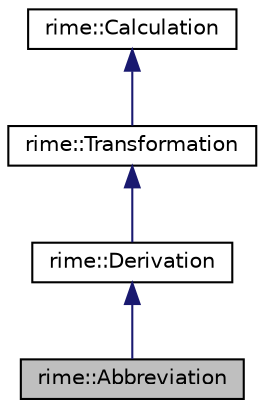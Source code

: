 digraph "rime::Abbreviation"
{
  edge [fontname="Helvetica",fontsize="10",labelfontname="Helvetica",labelfontsize="10"];
  node [fontname="Helvetica",fontsize="10",shape=record];
  Node1 [label="rime::Abbreviation",height=0.2,width=0.4,color="black", fillcolor="grey75", style="filled" fontcolor="black"];
  Node2 -> Node1 [dir="back",color="midnightblue",fontsize="10",style="solid",fontname="Helvetica"];
  Node2 [label="rime::Derivation",height=0.2,width=0.4,color="black", fillcolor="white", style="filled",URL="$a00051.html"];
  Node3 -> Node2 [dir="back",color="midnightblue",fontsize="10",style="solid",fontname="Helvetica"];
  Node3 [label="rime::Transformation",height=0.2,width=0.4,color="black", fillcolor="white", style="filled",URL="$a00218.html"];
  Node4 -> Node3 [dir="back",color="midnightblue",fontsize="10",style="solid",fontname="Helvetica"];
  Node4 [label="rime::Calculation",height=0.2,width=0.4,color="black", fillcolor="white", style="filled",URL="$a00009.html"];
}
